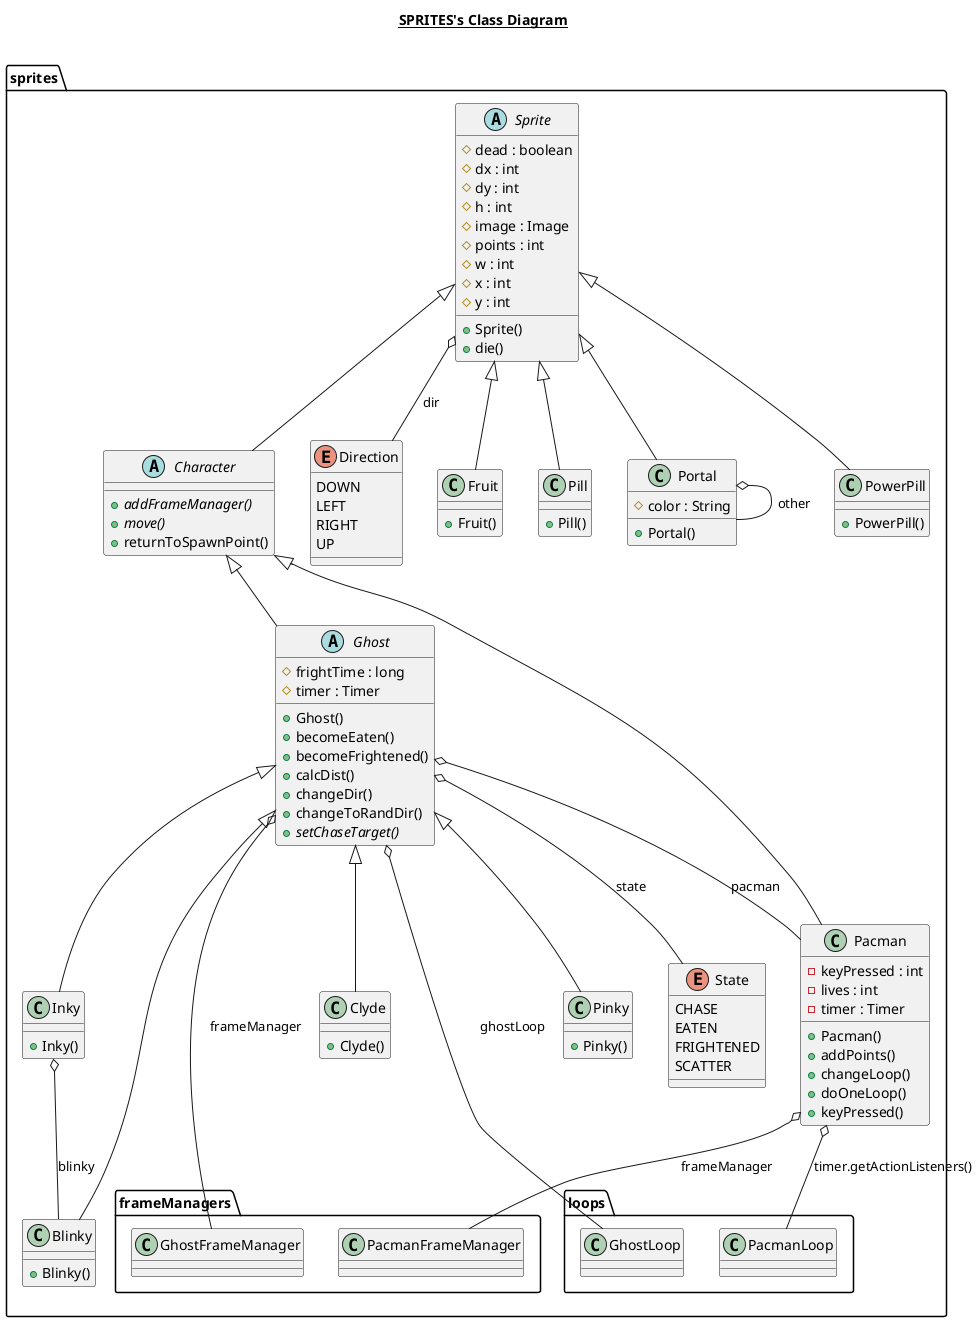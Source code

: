 @startuml

title __SPRITES's Class Diagram__\n

  namespace sprites {
      class sprites.Blinky {
          + Blinky()
      }
      abstract class sprites.Character {
          {abstract} + addFrameManager()
          {abstract} + move()
          + returnToSpawnPoint()
      }
      class sprites.Clyde {
          + Clyde()
      }
      enum Direction {
        DOWN
        LEFT
        RIGHT
        UP
      }
      
      class sprites.Fruit {
          + Fruit()
      }
      abstract class sprites.Ghost {
          # frightTime : long
          # timer : Timer
          + Ghost()
          + becomeEaten()
          + becomeFrightened()
          + calcDist()
          + changeDir()
          + changeToRandDir()
          {abstract} + setChaseTarget()
      }
      class sprites.Inky {
          + Inky()
      }
      class sprites.Pacman {
          - keyPressed : int
          - lives : int
          - timer : Timer
          + Pacman()
          + addPoints()
          + changeLoop()
          + doOneLoop()
          + keyPressed()
      }
      class sprites.Pill {
          + Pill()
      }
      class sprites.Pinky {
          + Pinky()
      }
      class sprites.Portal {
          # color : String
          + Portal()
      }
      class sprites.PowerPill {
          + PowerPill()
      }
      abstract class sprites.Sprite {
          # dead : boolean
          # dx : int
          # dy : int
          # h : int
          # image : Image
          # points : int
          # w : int
          # x : int
          # y : int
          + Sprite()
          + die()
      }
      enum State {
        CHASE
        EATEN
        FRIGHTENED
        SCATTER
      }

  sprites.Blinky -up-|> sprites.Ghost
  sprites.Character -up-|> sprites.Sprite
  sprites.Clyde -up-|> sprites.Ghost
  sprites.Fruit -up-|> sprites.Sprite
  sprites.Ghost -up-|> sprites.Character
  sprites.Ghost o-- frameManagers.GhostFrameManager : frameManager
  sprites.Ghost o-- loops.GhostLoop : ghostLoop
  sprites.Pacman o-- loops.PacmanLoop : timer.getActionListeners()
  sprites.Ghost o-- sprites.Pacman : pacman
  sprites.Ghost o-- sprites.State : state
  sprites.Inky -up-|> sprites.Ghost
  sprites.Inky o-- sprites.Blinky : blinky
  sprites.Pacman -up-|> sprites.Character
  sprites.Pacman o-- frameManagers.PacmanFrameManager : frameManager
  sprites.Pill -up-|> sprites.Sprite
  sprites.Pinky -up-|> sprites.Ghost
  sprites.Portal -up-|> sprites.Sprite
  sprites.Portal o-- sprites.Portal : other
  sprites.PowerPill -up-|> sprites.Sprite
  sprites.Sprite o-- sprites.Direction : dir


@enduml
